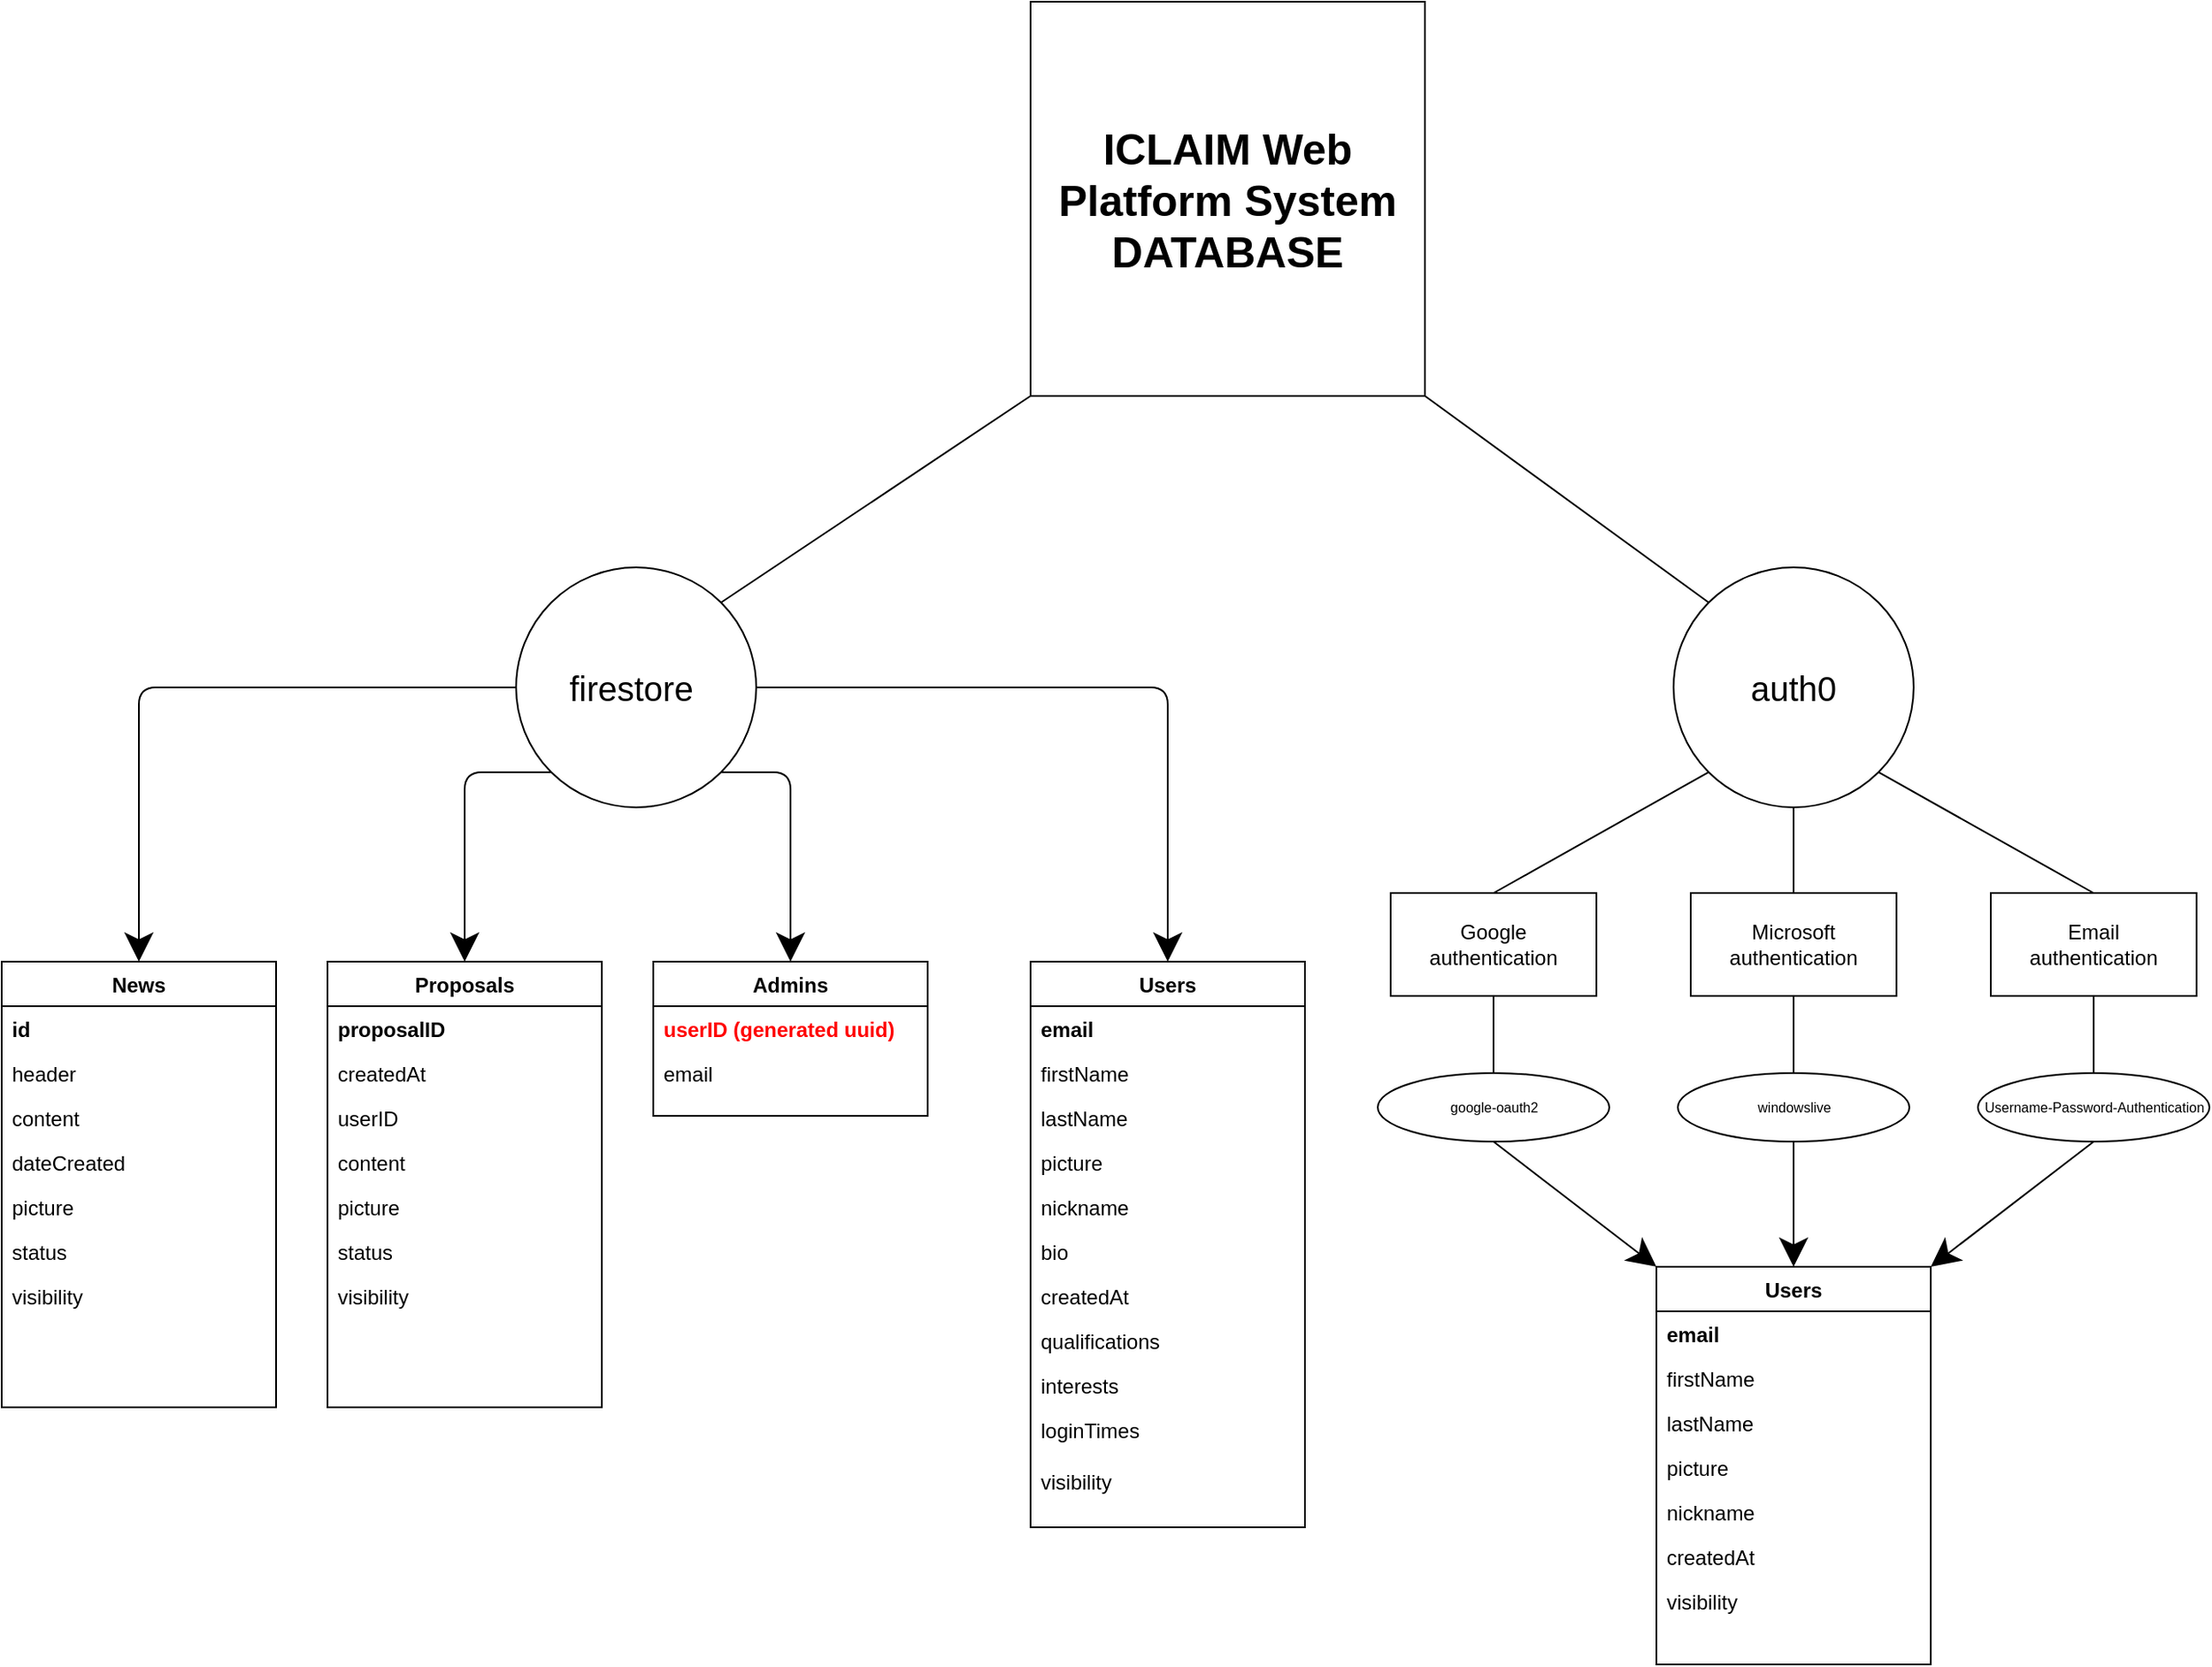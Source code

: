 <mxfile version="15.4.1" type="github">
  <diagram id="C5RBs43oDa-KdzZeNtuy" name="Page-1">
    <mxGraphModel dx="2223" dy="1820" grid="1" gridSize="10" guides="1" tooltips="1" connect="1" arrows="1" fold="1" page="1" pageScale="1" pageWidth="827" pageHeight="1169" math="0" shadow="0">
      <root>
        <mxCell id="WIyWlLk6GJQsqaUBKTNV-0" />
        <mxCell id="WIyWlLk6GJQsqaUBKTNV-1" parent="WIyWlLk6GJQsqaUBKTNV-0" />
        <mxCell id="mBqJHZcOA5LG5bO_AFRF-16" style="edgeStyle=none;orthogonalLoop=1;jettySize=auto;html=1;exitX=0.5;exitY=1;exitDx=0;exitDy=0;entryX=0.5;entryY=0;entryDx=0;entryDy=0;fontSize=12;endArrow=none;startSize=14;endSize=14;sourcePerimeterSpacing=8;targetPerimeterSpacing=8;" parent="WIyWlLk6GJQsqaUBKTNV-1" source="mBqJHZcOA5LG5bO_AFRF-1" target="mBqJHZcOA5LG5bO_AFRF-15" edge="1">
          <mxGeometry relative="1" as="geometry" />
        </mxCell>
        <mxCell id="mBqJHZcOA5LG5bO_AFRF-1" value="auth0" style="ellipse;whiteSpace=wrap;html=1;aspect=fixed;hachureGap=4;pointerEvents=0;fontSize=20;" parent="WIyWlLk6GJQsqaUBKTNV-1" vertex="1">
          <mxGeometry x="695" y="250" width="140" height="140" as="geometry" />
        </mxCell>
        <mxCell id="mBqJHZcOA5LG5bO_AFRF-13" value="" style="group" parent="WIyWlLk6GJQsqaUBKTNV-1" vertex="1" connectable="0">
          <mxGeometry x="530" y="440" width="120" height="60" as="geometry" />
        </mxCell>
        <mxCell id="mBqJHZcOA5LG5bO_AFRF-10" value="" style="rounded=0;whiteSpace=wrap;html=1;hachureGap=4;pointerEvents=0;fontSize=20;" parent="mBqJHZcOA5LG5bO_AFRF-13" vertex="1">
          <mxGeometry width="120" height="60" as="geometry" />
        </mxCell>
        <mxCell id="mBqJHZcOA5LG5bO_AFRF-12" value="Google authentication" style="text;html=1;strokeColor=none;fillColor=none;align=center;verticalAlign=middle;whiteSpace=wrap;rounded=0;hachureGap=4;pointerEvents=0;fontSize=12;" parent="mBqJHZcOA5LG5bO_AFRF-13" vertex="1">
          <mxGeometry x="40" y="20" width="40" height="20" as="geometry" />
        </mxCell>
        <mxCell id="mBqJHZcOA5LG5bO_AFRF-14" value="" style="endArrow=none;html=1;fontSize=12;startSize=14;endSize=14;sourcePerimeterSpacing=8;targetPerimeterSpacing=8;entryX=0;entryY=1;entryDx=0;entryDy=0;exitX=0.5;exitY=0;exitDx=0;exitDy=0;" parent="WIyWlLk6GJQsqaUBKTNV-1" source="mBqJHZcOA5LG5bO_AFRF-10" target="mBqJHZcOA5LG5bO_AFRF-1" edge="1">
          <mxGeometry width="50" height="50" relative="1" as="geometry">
            <mxPoint x="680" y="380" as="sourcePoint" />
            <mxPoint x="730" y="330" as="targetPoint" />
          </mxGeometry>
        </mxCell>
        <mxCell id="mBqJHZcOA5LG5bO_AFRF-18" value="" style="group" parent="WIyWlLk6GJQsqaUBKTNV-1" vertex="1" connectable="0">
          <mxGeometry x="705" y="440" width="120" height="60" as="geometry" />
        </mxCell>
        <mxCell id="mBqJHZcOA5LG5bO_AFRF-15" value="" style="rounded=0;whiteSpace=wrap;html=1;hachureGap=4;pointerEvents=0;fontSize=20;" parent="mBqJHZcOA5LG5bO_AFRF-18" vertex="1">
          <mxGeometry width="120" height="60" as="geometry" />
        </mxCell>
        <mxCell id="mBqJHZcOA5LG5bO_AFRF-17" value="Microsoft authentication" style="text;html=1;strokeColor=none;fillColor=none;align=center;verticalAlign=middle;whiteSpace=wrap;rounded=0;hachureGap=4;pointerEvents=0;fontSize=12;" parent="mBqJHZcOA5LG5bO_AFRF-18" vertex="1">
          <mxGeometry x="40" y="20" width="40" height="20" as="geometry" />
        </mxCell>
        <mxCell id="mBqJHZcOA5LG5bO_AFRF-19" value="" style="group" parent="WIyWlLk6GJQsqaUBKTNV-1" vertex="1" connectable="0">
          <mxGeometry x="880" y="440" width="120" height="60" as="geometry" />
        </mxCell>
        <mxCell id="mBqJHZcOA5LG5bO_AFRF-20" value="" style="rounded=0;whiteSpace=wrap;html=1;hachureGap=4;pointerEvents=0;fontSize=20;" parent="mBqJHZcOA5LG5bO_AFRF-19" vertex="1">
          <mxGeometry width="120" height="60" as="geometry" />
        </mxCell>
        <mxCell id="mBqJHZcOA5LG5bO_AFRF-21" value="Email authentication" style="text;html=1;strokeColor=none;fillColor=none;align=center;verticalAlign=middle;whiteSpace=wrap;rounded=0;hachureGap=4;pointerEvents=0;fontSize=12;" parent="mBqJHZcOA5LG5bO_AFRF-19" vertex="1">
          <mxGeometry x="40" y="20" width="40" height="20" as="geometry" />
        </mxCell>
        <mxCell id="mBqJHZcOA5LG5bO_AFRF-22" style="edgeStyle=none;orthogonalLoop=1;jettySize=auto;html=1;exitX=0.5;exitY=0;exitDx=0;exitDy=0;entryX=1;entryY=1;entryDx=0;entryDy=0;fontSize=12;endArrow=none;startSize=14;endSize=14;sourcePerimeterSpacing=8;targetPerimeterSpacing=8;" parent="WIyWlLk6GJQsqaUBKTNV-1" source="mBqJHZcOA5LG5bO_AFRF-20" target="mBqJHZcOA5LG5bO_AFRF-1" edge="1">
          <mxGeometry relative="1" as="geometry" />
        </mxCell>
        <mxCell id="mBqJHZcOA5LG5bO_AFRF-24" style="edgeStyle=none;orthogonalLoop=1;jettySize=auto;html=1;exitX=1;exitY=1;exitDx=0;exitDy=0;entryX=0;entryY=0;entryDx=0;entryDy=0;fontSize=12;endArrow=none;startSize=14;endSize=14;sourcePerimeterSpacing=8;targetPerimeterSpacing=8;" parent="WIyWlLk6GJQsqaUBKTNV-1" source="mBqJHZcOA5LG5bO_AFRF-23" target="mBqJHZcOA5LG5bO_AFRF-1" edge="1">
          <mxGeometry relative="1" as="geometry" />
        </mxCell>
        <mxCell id="mBqJHZcOA5LG5bO_AFRF-26" style="edgeStyle=none;orthogonalLoop=1;jettySize=auto;html=1;exitX=0;exitY=1;exitDx=0;exitDy=0;entryX=1;entryY=0;entryDx=0;entryDy=0;fontSize=12;endArrow=none;startSize=14;endSize=14;sourcePerimeterSpacing=8;targetPerimeterSpacing=8;" parent="WIyWlLk6GJQsqaUBKTNV-1" source="mBqJHZcOA5LG5bO_AFRF-23" target="mBqJHZcOA5LG5bO_AFRF-25" edge="1">
          <mxGeometry relative="1" as="geometry" />
        </mxCell>
        <mxCell id="mBqJHZcOA5LG5bO_AFRF-23" value="&lt;font style=&quot;font-size: 25px&quot;&gt;&lt;b&gt;ICLAIM Web Platform System&lt;br&gt;DATABASE&lt;br&gt;&lt;/b&gt;&lt;/font&gt;" style="whiteSpace=wrap;html=1;aspect=fixed;hachureGap=4;pointerEvents=0;fontSize=12;" parent="WIyWlLk6GJQsqaUBKTNV-1" vertex="1">
          <mxGeometry x="320" y="-80" width="230" height="230" as="geometry" />
        </mxCell>
        <mxCell id="mBqJHZcOA5LG5bO_AFRF-93" style="edgeStyle=segmentEdgeStyle;orthogonalLoop=1;jettySize=auto;html=1;exitX=1;exitY=0.5;exitDx=0;exitDy=0;entryX=0.5;entryY=0;entryDx=0;entryDy=0;fontSize=8;startSize=14;endSize=14;sourcePerimeterSpacing=8;targetPerimeterSpacing=8;" parent="WIyWlLk6GJQsqaUBKTNV-1" source="mBqJHZcOA5LG5bO_AFRF-25" target="mBqJHZcOA5LG5bO_AFRF-84" edge="1">
          <mxGeometry relative="1" as="geometry" />
        </mxCell>
        <mxCell id="mBqJHZcOA5LG5bO_AFRF-108" style="edgeStyle=segmentEdgeStyle;orthogonalLoop=1;jettySize=auto;html=1;exitX=1;exitY=1;exitDx=0;exitDy=0;entryX=0.5;entryY=0;entryDx=0;entryDy=0;fontSize=8;startSize=14;endSize=14;sourcePerimeterSpacing=8;targetPerimeterSpacing=8;" parent="WIyWlLk6GJQsqaUBKTNV-1" source="mBqJHZcOA5LG5bO_AFRF-25" target="mBqJHZcOA5LG5bO_AFRF-94" edge="1">
          <mxGeometry relative="1" as="geometry" />
        </mxCell>
        <mxCell id="mBqJHZcOA5LG5bO_AFRF-119" style="edgeStyle=segmentEdgeStyle;orthogonalLoop=1;jettySize=auto;html=1;exitX=0;exitY=1;exitDx=0;exitDy=0;entryX=0.5;entryY=0;entryDx=0;entryDy=0;fontSize=8;startSize=14;endSize=14;sourcePerimeterSpacing=8;targetPerimeterSpacing=8;" parent="WIyWlLk6GJQsqaUBKTNV-1" source="mBqJHZcOA5LG5bO_AFRF-25" target="mBqJHZcOA5LG5bO_AFRF-109" edge="1">
          <mxGeometry relative="1" as="geometry" />
        </mxCell>
        <mxCell id="96WuET5TL2cDRZRVLv-T-26" style="edgeStyle=segmentEdgeStyle;orthogonalLoop=1;jettySize=auto;html=1;exitX=0;exitY=0.5;exitDx=0;exitDy=0;entryX=0.5;entryY=0;entryDx=0;entryDy=0;fontSize=8;startSize=14;endSize=14;sourcePerimeterSpacing=8;targetPerimeterSpacing=8;" edge="1" parent="WIyWlLk6GJQsqaUBKTNV-1" source="mBqJHZcOA5LG5bO_AFRF-25" target="96WuET5TL2cDRZRVLv-T-17">
          <mxGeometry relative="1" as="geometry" />
        </mxCell>
        <mxCell id="mBqJHZcOA5LG5bO_AFRF-25" value="firestore&amp;nbsp;" style="ellipse;whiteSpace=wrap;html=1;aspect=fixed;hachureGap=4;pointerEvents=0;fontSize=20;" parent="WIyWlLk6GJQsqaUBKTNV-1" vertex="1">
          <mxGeometry x="20" y="250" width="140" height="140" as="geometry" />
        </mxCell>
        <mxCell id="96WuET5TL2cDRZRVLv-T-11" style="edgeStyle=none;curved=1;orthogonalLoop=1;jettySize=auto;html=1;exitX=0.5;exitY=1;exitDx=0;exitDy=0;entryX=1;entryY=0;entryDx=0;entryDy=0;fontSize=12;startSize=14;endSize=14;sourcePerimeterSpacing=8;targetPerimeterSpacing=8;" edge="1" parent="WIyWlLk6GJQsqaUBKTNV-1" source="mBqJHZcOA5LG5bO_AFRF-66" target="mBqJHZcOA5LG5bO_AFRF-69">
          <mxGeometry relative="1" as="geometry" />
        </mxCell>
        <mxCell id="mBqJHZcOA5LG5bO_AFRF-66" value="&lt;font style=&quot;font-size: 8px;&quot;&gt;Username-Password-Authentication&lt;/font&gt;" style="ellipse;whiteSpace=wrap;html=1;hachureGap=4;pointerEvents=0;fontSize=8;" parent="WIyWlLk6GJQsqaUBKTNV-1" vertex="1">
          <mxGeometry x="872.5" y="545" width="135" height="40" as="geometry" />
        </mxCell>
        <mxCell id="96WuET5TL2cDRZRVLv-T-9" style="edgeStyle=none;curved=1;orthogonalLoop=1;jettySize=auto;html=1;exitX=0.5;exitY=1;exitDx=0;exitDy=0;entryX=0;entryY=0;entryDx=0;entryDy=0;fontSize=12;startSize=14;endSize=14;sourcePerimeterSpacing=8;targetPerimeterSpacing=8;" edge="1" parent="WIyWlLk6GJQsqaUBKTNV-1" source="mBqJHZcOA5LG5bO_AFRF-67" target="mBqJHZcOA5LG5bO_AFRF-69">
          <mxGeometry relative="1" as="geometry" />
        </mxCell>
        <mxCell id="mBqJHZcOA5LG5bO_AFRF-67" value="&lt;font style=&quot;font-size: 8px&quot;&gt;google-oauth2&lt;/font&gt;" style="ellipse;whiteSpace=wrap;html=1;hachureGap=4;pointerEvents=0;fontSize=8;" parent="WIyWlLk6GJQsqaUBKTNV-1" vertex="1">
          <mxGeometry x="522.5" y="545" width="135" height="40" as="geometry" />
        </mxCell>
        <mxCell id="96WuET5TL2cDRZRVLv-T-10" style="edgeStyle=none;curved=1;orthogonalLoop=1;jettySize=auto;html=1;exitX=0.5;exitY=1;exitDx=0;exitDy=0;entryX=0.5;entryY=0;entryDx=0;entryDy=0;fontSize=12;startSize=14;endSize=14;sourcePerimeterSpacing=8;targetPerimeterSpacing=8;" edge="1" parent="WIyWlLk6GJQsqaUBKTNV-1" source="mBqJHZcOA5LG5bO_AFRF-68" target="mBqJHZcOA5LG5bO_AFRF-69">
          <mxGeometry relative="1" as="geometry" />
        </mxCell>
        <mxCell id="mBqJHZcOA5LG5bO_AFRF-68" value="&lt;font style=&quot;font-size: 8px&quot;&gt;windowslive&lt;/font&gt;" style="ellipse;whiteSpace=wrap;html=1;hachureGap=4;pointerEvents=0;fontSize=8;" parent="WIyWlLk6GJQsqaUBKTNV-1" vertex="1">
          <mxGeometry x="697.5" y="545" width="135" height="40" as="geometry" />
        </mxCell>
        <mxCell id="mBqJHZcOA5LG5bO_AFRF-69" value="Users" style="swimlane;fontStyle=1;align=center;verticalAlign=top;childLayout=stackLayout;horizontal=1;startSize=26;horizontalStack=0;resizeParent=1;resizeLast=0;collapsible=1;marginBottom=0;rounded=0;shadow=0;strokeWidth=1;" parent="WIyWlLk6GJQsqaUBKTNV-1" vertex="1">
          <mxGeometry x="685" y="658" width="160" height="232" as="geometry">
            <mxRectangle x="230" y="140" width="160" height="26" as="alternateBounds" />
          </mxGeometry>
        </mxCell>
        <mxCell id="mBqJHZcOA5LG5bO_AFRF-70" value="email" style="text;align=left;verticalAlign=top;spacingLeft=4;spacingRight=4;overflow=hidden;rotatable=0;points=[[0,0.5],[1,0.5]];portConstraint=eastwest;fontStyle=1" parent="mBqJHZcOA5LG5bO_AFRF-69" vertex="1">
          <mxGeometry y="26" width="160" height="26" as="geometry" />
        </mxCell>
        <mxCell id="mBqJHZcOA5LG5bO_AFRF-71" value="firstName" style="text;align=left;verticalAlign=top;spacingLeft=4;spacingRight=4;overflow=hidden;rotatable=0;points=[[0,0.5],[1,0.5]];portConstraint=eastwest;rounded=0;shadow=0;html=0;" parent="mBqJHZcOA5LG5bO_AFRF-69" vertex="1">
          <mxGeometry y="52" width="160" height="26" as="geometry" />
        </mxCell>
        <mxCell id="mBqJHZcOA5LG5bO_AFRF-72" value="lastName" style="text;align=left;verticalAlign=top;spacingLeft=4;spacingRight=4;overflow=hidden;rotatable=0;points=[[0,0.5],[1,0.5]];portConstraint=eastwest;rounded=0;shadow=0;html=0;" parent="mBqJHZcOA5LG5bO_AFRF-69" vertex="1">
          <mxGeometry y="78" width="160" height="26" as="geometry" />
        </mxCell>
        <mxCell id="mBqJHZcOA5LG5bO_AFRF-74" value="picture" style="text;align=left;verticalAlign=top;spacingLeft=4;spacingRight=4;overflow=hidden;rotatable=0;points=[[0,0.5],[1,0.5]];portConstraint=eastwest;rounded=0;shadow=0;html=0;" parent="mBqJHZcOA5LG5bO_AFRF-69" vertex="1">
          <mxGeometry y="104" width="160" height="26" as="geometry" />
        </mxCell>
        <mxCell id="mBqJHZcOA5LG5bO_AFRF-75" value="nickname" style="text;align=left;verticalAlign=top;spacingLeft=4;spacingRight=4;overflow=hidden;rotatable=0;points=[[0,0.5],[1,0.5]];portConstraint=eastwest;rounded=0;shadow=0;html=0;" parent="mBqJHZcOA5LG5bO_AFRF-69" vertex="1">
          <mxGeometry y="130" width="160" height="26" as="geometry" />
        </mxCell>
        <mxCell id="mBqJHZcOA5LG5bO_AFRF-79" value="createdAt" style="text;align=left;verticalAlign=top;spacingLeft=4;spacingRight=4;overflow=hidden;rotatable=0;points=[[0,0.5],[1,0.5]];portConstraint=eastwest;rounded=0;shadow=0;html=0;" parent="mBqJHZcOA5LG5bO_AFRF-69" vertex="1">
          <mxGeometry y="156" width="160" height="26" as="geometry" />
        </mxCell>
        <mxCell id="96WuET5TL2cDRZRVLv-T-15" value="visibility" style="text;align=left;verticalAlign=top;spacingLeft=4;spacingRight=4;overflow=hidden;rotatable=0;points=[[0,0.5],[1,0.5]];portConstraint=eastwest;rounded=0;shadow=0;html=0;" vertex="1" parent="mBqJHZcOA5LG5bO_AFRF-69">
          <mxGeometry y="182" width="160" height="26" as="geometry" />
        </mxCell>
        <mxCell id="mBqJHZcOA5LG5bO_AFRF-84" value="Users" style="swimlane;fontStyle=1;align=center;verticalAlign=top;childLayout=stackLayout;horizontal=1;startSize=26;horizontalStack=0;resizeParent=1;resizeLast=0;collapsible=1;marginBottom=0;rounded=0;shadow=0;strokeWidth=1;" parent="WIyWlLk6GJQsqaUBKTNV-1" vertex="1">
          <mxGeometry x="320" y="480" width="160" height="330" as="geometry">
            <mxRectangle x="230" y="140" width="160" height="26" as="alternateBounds" />
          </mxGeometry>
        </mxCell>
        <mxCell id="mBqJHZcOA5LG5bO_AFRF-85" value="email" style="text;align=left;verticalAlign=top;spacingLeft=4;spacingRight=4;overflow=hidden;rotatable=0;points=[[0,0.5],[1,0.5]];portConstraint=eastwest;fontStyle=1" parent="mBqJHZcOA5LG5bO_AFRF-84" vertex="1">
          <mxGeometry y="26" width="160" height="26" as="geometry" />
        </mxCell>
        <mxCell id="mBqJHZcOA5LG5bO_AFRF-86" value="firstName" style="text;align=left;verticalAlign=top;spacingLeft=4;spacingRight=4;overflow=hidden;rotatable=0;points=[[0,0.5],[1,0.5]];portConstraint=eastwest;rounded=0;shadow=0;html=0;" parent="mBqJHZcOA5LG5bO_AFRF-84" vertex="1">
          <mxGeometry y="52" width="160" height="26" as="geometry" />
        </mxCell>
        <mxCell id="mBqJHZcOA5LG5bO_AFRF-87" value="lastName" style="text;align=left;verticalAlign=top;spacingLeft=4;spacingRight=4;overflow=hidden;rotatable=0;points=[[0,0.5],[1,0.5]];portConstraint=eastwest;rounded=0;shadow=0;html=0;" parent="mBqJHZcOA5LG5bO_AFRF-84" vertex="1">
          <mxGeometry y="78" width="160" height="26" as="geometry" />
        </mxCell>
        <mxCell id="mBqJHZcOA5LG5bO_AFRF-89" value="picture" style="text;align=left;verticalAlign=top;spacingLeft=4;spacingRight=4;overflow=hidden;rotatable=0;points=[[0,0.5],[1,0.5]];portConstraint=eastwest;rounded=0;shadow=0;html=0;" parent="mBqJHZcOA5LG5bO_AFRF-84" vertex="1">
          <mxGeometry y="104" width="160" height="26" as="geometry" />
        </mxCell>
        <mxCell id="mBqJHZcOA5LG5bO_AFRF-90" value="nickname" style="text;align=left;verticalAlign=top;spacingLeft=4;spacingRight=4;overflow=hidden;rotatable=0;points=[[0,0.5],[1,0.5]];portConstraint=eastwest;rounded=0;shadow=0;html=0;" parent="mBqJHZcOA5LG5bO_AFRF-84" vertex="1">
          <mxGeometry y="130" width="160" height="26" as="geometry" />
        </mxCell>
        <mxCell id="mBqJHZcOA5LG5bO_AFRF-91" value="bio" style="text;align=left;verticalAlign=top;spacingLeft=4;spacingRight=4;overflow=hidden;rotatable=0;points=[[0,0.5],[1,0.5]];portConstraint=eastwest;rounded=0;shadow=0;html=0;" parent="mBqJHZcOA5LG5bO_AFRF-84" vertex="1">
          <mxGeometry y="156" width="160" height="26" as="geometry" />
        </mxCell>
        <mxCell id="mBqJHZcOA5LG5bO_AFRF-92" value="createdAt" style="text;align=left;verticalAlign=top;spacingLeft=4;spacingRight=4;overflow=hidden;rotatable=0;points=[[0,0.5],[1,0.5]];portConstraint=eastwest;rounded=0;shadow=0;html=0;" parent="mBqJHZcOA5LG5bO_AFRF-84" vertex="1">
          <mxGeometry y="182" width="160" height="26" as="geometry" />
        </mxCell>
        <mxCell id="0o38xj_xOWw2O5s0vyYw-3" value="qualifications" style="text;align=left;verticalAlign=top;spacingLeft=4;spacingRight=4;overflow=hidden;rotatable=0;points=[[0,0.5],[1,0.5]];portConstraint=eastwest;rounded=0;shadow=0;html=0;" parent="mBqJHZcOA5LG5bO_AFRF-84" vertex="1">
          <mxGeometry y="208" width="160" height="26" as="geometry" />
        </mxCell>
        <mxCell id="96WuET5TL2cDRZRVLv-T-13" value="interests" style="text;align=left;verticalAlign=top;spacingLeft=4;spacingRight=4;overflow=hidden;rotatable=0;points=[[0,0.5],[1,0.5]];portConstraint=eastwest;rounded=0;shadow=0;html=0;" vertex="1" parent="mBqJHZcOA5LG5bO_AFRF-84">
          <mxGeometry y="234" width="160" height="26" as="geometry" />
        </mxCell>
        <mxCell id="96WuET5TL2cDRZRVLv-T-14" value="loginTimes" style="text;align=left;verticalAlign=top;spacingLeft=4;spacingRight=4;overflow=hidden;rotatable=0;points=[[0,0.5],[1,0.5]];portConstraint=eastwest;rounded=0;shadow=0;html=0;" vertex="1" parent="mBqJHZcOA5LG5bO_AFRF-84">
          <mxGeometry y="260" width="160" height="30" as="geometry" />
        </mxCell>
        <mxCell id="96WuET5TL2cDRZRVLv-T-16" value="visibility" style="text;align=left;verticalAlign=top;spacingLeft=4;spacingRight=4;overflow=hidden;rotatable=0;points=[[0,0.5],[1,0.5]];portConstraint=eastwest;rounded=0;shadow=0;html=0;" vertex="1" parent="mBqJHZcOA5LG5bO_AFRF-84">
          <mxGeometry y="290" width="160" height="26" as="geometry" />
        </mxCell>
        <mxCell id="mBqJHZcOA5LG5bO_AFRF-94" value="Admins" style="swimlane;fontStyle=1;align=center;verticalAlign=top;childLayout=stackLayout;horizontal=1;startSize=26;horizontalStack=0;resizeParent=1;resizeLast=0;collapsible=1;marginBottom=0;rounded=0;shadow=0;strokeWidth=1;" parent="WIyWlLk6GJQsqaUBKTNV-1" vertex="1">
          <mxGeometry x="100" y="480" width="160" height="90" as="geometry">
            <mxRectangle x="230" y="140" width="160" height="26" as="alternateBounds" />
          </mxGeometry>
        </mxCell>
        <mxCell id="mBqJHZcOA5LG5bO_AFRF-107" value="userID (generated uuid)" style="text;align=left;verticalAlign=top;spacingLeft=4;spacingRight=4;overflow=hidden;rotatable=0;points=[[0,0.5],[1,0.5]];portConstraint=eastwest;rounded=0;shadow=0;html=0;fontStyle=1;fontColor=#FF0000;" parent="mBqJHZcOA5LG5bO_AFRF-94" vertex="1">
          <mxGeometry y="26" width="160" height="26" as="geometry" />
        </mxCell>
        <mxCell id="mBqJHZcOA5LG5bO_AFRF-95" value="email" style="text;align=left;verticalAlign=top;spacingLeft=4;spacingRight=4;overflow=hidden;rotatable=0;points=[[0,0.5],[1,0.5]];portConstraint=eastwest;" parent="mBqJHZcOA5LG5bO_AFRF-94" vertex="1">
          <mxGeometry y="52" width="160" height="26" as="geometry" />
        </mxCell>
        <mxCell id="mBqJHZcOA5LG5bO_AFRF-109" value="Proposals" style="swimlane;fontStyle=1;align=center;verticalAlign=top;childLayout=stackLayout;horizontal=1;startSize=26;horizontalStack=0;resizeParent=1;resizeLast=0;collapsible=1;marginBottom=0;rounded=0;shadow=0;strokeWidth=1;" parent="WIyWlLk6GJQsqaUBKTNV-1" vertex="1">
          <mxGeometry x="-90" y="480" width="160" height="260" as="geometry">
            <mxRectangle x="230" y="140" width="160" height="26" as="alternateBounds" />
          </mxGeometry>
        </mxCell>
        <mxCell id="mBqJHZcOA5LG5bO_AFRF-118" value="proposalID" style="text;align=left;verticalAlign=top;spacingLeft=4;spacingRight=4;overflow=hidden;rotatable=0;points=[[0,0.5],[1,0.5]];portConstraint=eastwest;rounded=0;shadow=0;html=0;fontStyle=1" parent="mBqJHZcOA5LG5bO_AFRF-109" vertex="1">
          <mxGeometry y="26" width="160" height="26" as="geometry" />
        </mxCell>
        <mxCell id="mBqJHZcOA5LG5bO_AFRF-121" value="createdAt" style="text;align=left;verticalAlign=top;spacingLeft=4;spacingRight=4;overflow=hidden;rotatable=0;points=[[0,0.5],[1,0.5]];portConstraint=eastwest;rounded=0;shadow=0;html=0;" parent="mBqJHZcOA5LG5bO_AFRF-109" vertex="1">
          <mxGeometry y="52" width="160" height="26" as="geometry" />
        </mxCell>
        <mxCell id="mBqJHZcOA5LG5bO_AFRF-110" value="userID" style="text;align=left;verticalAlign=top;spacingLeft=4;spacingRight=4;overflow=hidden;rotatable=0;points=[[0,0.5],[1,0.5]];portConstraint=eastwest;" parent="mBqJHZcOA5LG5bO_AFRF-109" vertex="1">
          <mxGeometry y="78" width="160" height="26" as="geometry" />
        </mxCell>
        <mxCell id="mBqJHZcOA5LG5bO_AFRF-117" value="content" style="text;align=left;verticalAlign=top;spacingLeft=4;spacingRight=4;overflow=hidden;rotatable=0;points=[[0,0.5],[1,0.5]];portConstraint=eastwest;rounded=0;shadow=0;html=0;" parent="mBqJHZcOA5LG5bO_AFRF-109" vertex="1">
          <mxGeometry y="104" width="160" height="26" as="geometry" />
        </mxCell>
        <mxCell id="mBqJHZcOA5LG5bO_AFRF-120" value="picture" style="text;align=left;verticalAlign=top;spacingLeft=4;spacingRight=4;overflow=hidden;rotatable=0;points=[[0,0.5],[1,0.5]];portConstraint=eastwest;rounded=0;shadow=0;html=0;" parent="mBqJHZcOA5LG5bO_AFRF-109" vertex="1">
          <mxGeometry y="130" width="160" height="26" as="geometry" />
        </mxCell>
        <mxCell id="mBqJHZcOA5LG5bO_AFRF-122" value="status" style="text;align=left;verticalAlign=top;spacingLeft=4;spacingRight=4;overflow=hidden;rotatable=0;points=[[0,0.5],[1,0.5]];portConstraint=eastwest;rounded=0;shadow=0;html=0;" parent="mBqJHZcOA5LG5bO_AFRF-109" vertex="1">
          <mxGeometry y="156" width="160" height="26" as="geometry" />
        </mxCell>
        <mxCell id="mBqJHZcOA5LG5bO_AFRF-123" value="visibility" style="text;align=left;verticalAlign=top;spacingLeft=4;spacingRight=4;overflow=hidden;rotatable=0;points=[[0,0.5],[1,0.5]];portConstraint=eastwest;rounded=0;shadow=0;html=0;" parent="mBqJHZcOA5LG5bO_AFRF-109" vertex="1">
          <mxGeometry y="182" width="160" height="26" as="geometry" />
        </mxCell>
        <mxCell id="96WuET5TL2cDRZRVLv-T-5" style="edgeStyle=none;orthogonalLoop=1;jettySize=auto;html=1;exitX=0.5;exitY=1;exitDx=0;exitDy=0;entryX=0.5;entryY=0;entryDx=0;entryDy=0;fontSize=12;endArrow=none;startSize=14;endSize=14;sourcePerimeterSpacing=8;targetPerimeterSpacing=8;" edge="1" parent="WIyWlLk6GJQsqaUBKTNV-1" source="mBqJHZcOA5LG5bO_AFRF-10" target="mBqJHZcOA5LG5bO_AFRF-67">
          <mxGeometry relative="1" as="geometry" />
        </mxCell>
        <mxCell id="96WuET5TL2cDRZRVLv-T-6" style="edgeStyle=none;orthogonalLoop=1;jettySize=auto;html=1;exitX=0.5;exitY=1;exitDx=0;exitDy=0;entryX=0.5;entryY=0;entryDx=0;entryDy=0;fontSize=12;endArrow=none;startSize=14;endSize=14;sourcePerimeterSpacing=8;targetPerimeterSpacing=8;" edge="1" parent="WIyWlLk6GJQsqaUBKTNV-1" source="mBqJHZcOA5LG5bO_AFRF-15" target="mBqJHZcOA5LG5bO_AFRF-68">
          <mxGeometry relative="1" as="geometry" />
        </mxCell>
        <mxCell id="96WuET5TL2cDRZRVLv-T-7" style="edgeStyle=none;orthogonalLoop=1;jettySize=auto;html=1;exitX=0.5;exitY=1;exitDx=0;exitDy=0;entryX=0.5;entryY=0;entryDx=0;entryDy=0;fontSize=12;endArrow=none;startSize=14;endSize=14;sourcePerimeterSpacing=8;targetPerimeterSpacing=8;" edge="1" parent="WIyWlLk6GJQsqaUBKTNV-1" source="mBqJHZcOA5LG5bO_AFRF-20" target="mBqJHZcOA5LG5bO_AFRF-66">
          <mxGeometry relative="1" as="geometry" />
        </mxCell>
        <mxCell id="96WuET5TL2cDRZRVLv-T-17" value="News" style="swimlane;fontStyle=1;align=center;verticalAlign=top;childLayout=stackLayout;horizontal=1;startSize=26;horizontalStack=0;resizeParent=1;resizeLast=0;collapsible=1;marginBottom=0;rounded=0;shadow=0;strokeWidth=1;" vertex="1" parent="WIyWlLk6GJQsqaUBKTNV-1">
          <mxGeometry x="-280" y="480" width="160" height="260" as="geometry">
            <mxRectangle x="230" y="140" width="160" height="26" as="alternateBounds" />
          </mxGeometry>
        </mxCell>
        <mxCell id="96WuET5TL2cDRZRVLv-T-18" value="id" style="text;align=left;verticalAlign=top;spacingLeft=4;spacingRight=4;overflow=hidden;rotatable=0;points=[[0,0.5],[1,0.5]];portConstraint=eastwest;rounded=0;shadow=0;html=0;fontStyle=1" vertex="1" parent="96WuET5TL2cDRZRVLv-T-17">
          <mxGeometry y="26" width="160" height="26" as="geometry" />
        </mxCell>
        <mxCell id="96WuET5TL2cDRZRVLv-T-19" value="header" style="text;align=left;verticalAlign=top;spacingLeft=4;spacingRight=4;overflow=hidden;rotatable=0;points=[[0,0.5],[1,0.5]];portConstraint=eastwest;rounded=0;shadow=0;html=0;" vertex="1" parent="96WuET5TL2cDRZRVLv-T-17">
          <mxGeometry y="52" width="160" height="26" as="geometry" />
        </mxCell>
        <mxCell id="96WuET5TL2cDRZRVLv-T-20" value="content" style="text;align=left;verticalAlign=top;spacingLeft=4;spacingRight=4;overflow=hidden;rotatable=0;points=[[0,0.5],[1,0.5]];portConstraint=eastwest;" vertex="1" parent="96WuET5TL2cDRZRVLv-T-17">
          <mxGeometry y="78" width="160" height="26" as="geometry" />
        </mxCell>
        <mxCell id="96WuET5TL2cDRZRVLv-T-21" value="dateCreated" style="text;align=left;verticalAlign=top;spacingLeft=4;spacingRight=4;overflow=hidden;rotatable=0;points=[[0,0.5],[1,0.5]];portConstraint=eastwest;rounded=0;shadow=0;html=0;" vertex="1" parent="96WuET5TL2cDRZRVLv-T-17">
          <mxGeometry y="104" width="160" height="26" as="geometry" />
        </mxCell>
        <mxCell id="96WuET5TL2cDRZRVLv-T-22" value="picture" style="text;align=left;verticalAlign=top;spacingLeft=4;spacingRight=4;overflow=hidden;rotatable=0;points=[[0,0.5],[1,0.5]];portConstraint=eastwest;rounded=0;shadow=0;html=0;" vertex="1" parent="96WuET5TL2cDRZRVLv-T-17">
          <mxGeometry y="130" width="160" height="26" as="geometry" />
        </mxCell>
        <mxCell id="96WuET5TL2cDRZRVLv-T-23" value="status" style="text;align=left;verticalAlign=top;spacingLeft=4;spacingRight=4;overflow=hidden;rotatable=0;points=[[0,0.5],[1,0.5]];portConstraint=eastwest;rounded=0;shadow=0;html=0;" vertex="1" parent="96WuET5TL2cDRZRVLv-T-17">
          <mxGeometry y="156" width="160" height="26" as="geometry" />
        </mxCell>
        <mxCell id="96WuET5TL2cDRZRVLv-T-24" value="visibility" style="text;align=left;verticalAlign=top;spacingLeft=4;spacingRight=4;overflow=hidden;rotatable=0;points=[[0,0.5],[1,0.5]];portConstraint=eastwest;rounded=0;shadow=0;html=0;" vertex="1" parent="96WuET5TL2cDRZRVLv-T-17">
          <mxGeometry y="182" width="160" height="26" as="geometry" />
        </mxCell>
      </root>
    </mxGraphModel>
  </diagram>
</mxfile>
